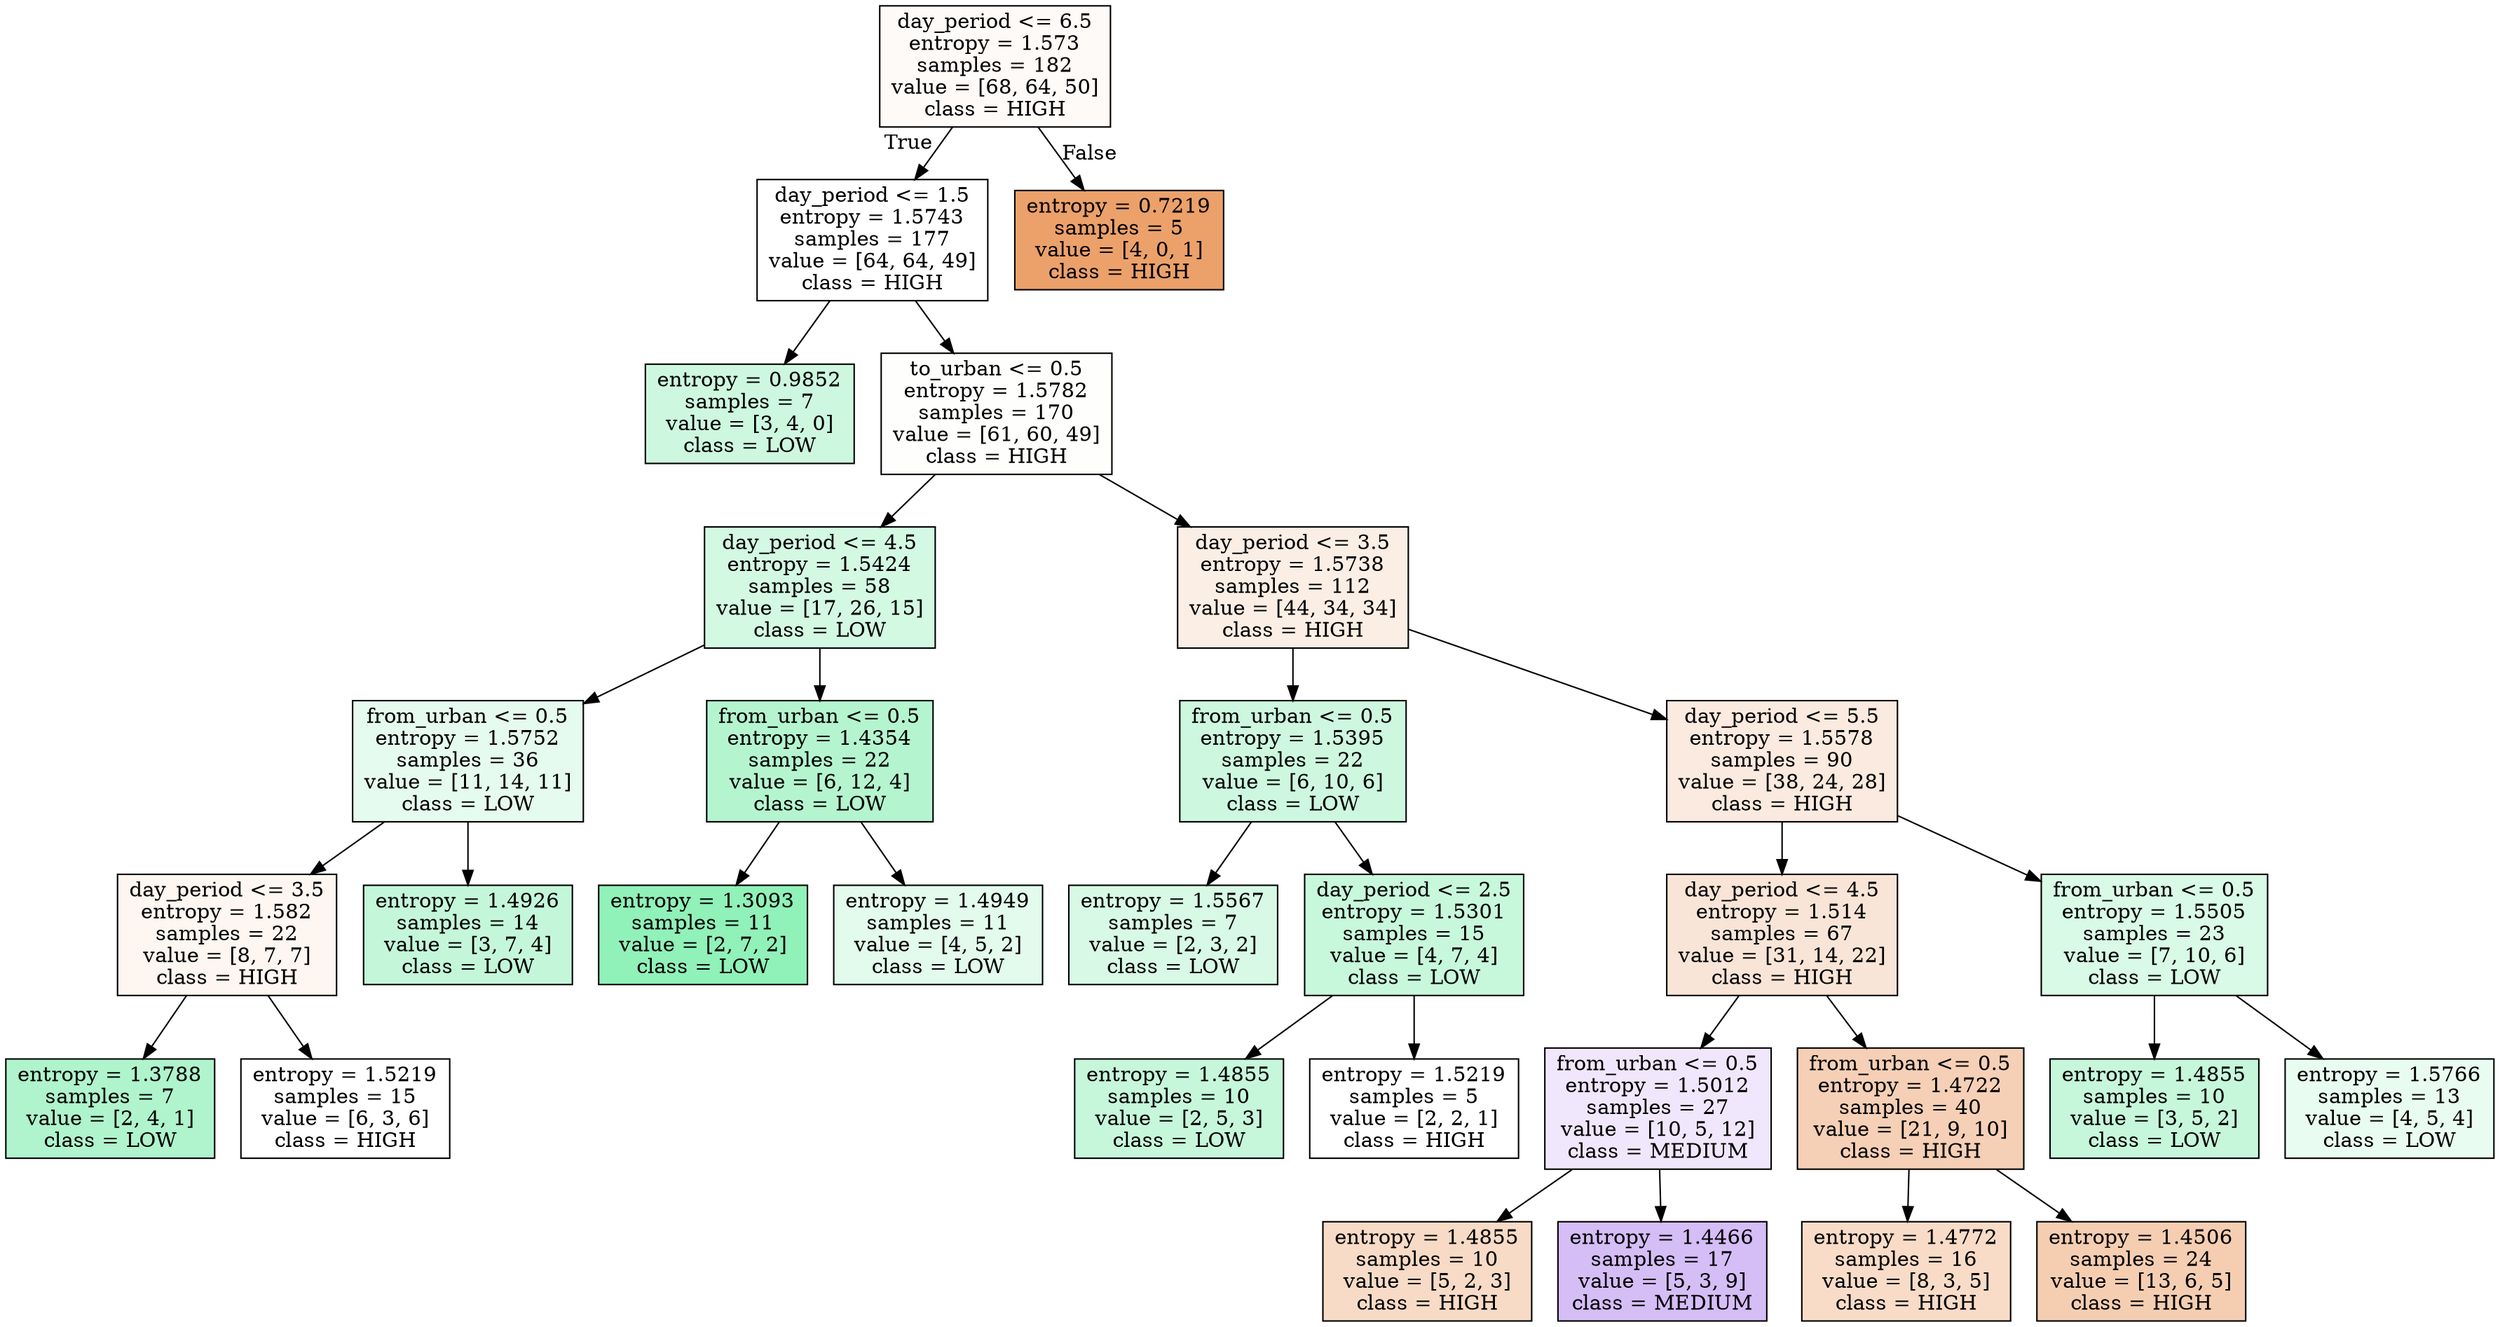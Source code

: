 digraph Tree {
node [shape=box, style="filled", color="black"] ;
0 [label="day_period <= 6.5\nentropy = 1.573\nsamples = 182\nvalue = [68, 64, 50]\nclass = HIGH", fillcolor="#e5813909"] ;
1 [label="day_period <= 1.5\nentropy = 1.5743\nsamples = 177\nvalue = [64, 64, 49]\nclass = HIGH", fillcolor="#e5813900"] ;
0 -> 1 [labeldistance=2.5, labelangle=45, headlabel="True"] ;
2 [label="entropy = 0.9852\nsamples = 7\nvalue = [3, 4, 0]\nclass = LOW", fillcolor="#39e58140"] ;
1 -> 2 ;
3 [label="to_urban <= 0.5\nentropy = 1.5782\nsamples = 170\nvalue = [61, 60, 49]\nclass = HIGH", fillcolor="#e5813902"] ;
1 -> 3 ;
4 [label="day_period <= 4.5\nentropy = 1.5424\nsamples = 58\nvalue = [17, 26, 15]\nclass = LOW", fillcolor="#39e58138"] ;
3 -> 4 ;
5 [label="from_urban <= 0.5\nentropy = 1.5752\nsamples = 36\nvalue = [11, 14, 11]\nclass = LOW", fillcolor="#39e5811f"] ;
4 -> 5 ;
6 [label="day_period <= 3.5\nentropy = 1.582\nsamples = 22\nvalue = [8, 7, 7]\nclass = HIGH", fillcolor="#e5813911"] ;
5 -> 6 ;
7 [label="entropy = 1.3788\nsamples = 7\nvalue = [2, 4, 1]\nclass = LOW", fillcolor="#39e58166"] ;
6 -> 7 ;
8 [label="entropy = 1.5219\nsamples = 15\nvalue = [6, 3, 6]\nclass = HIGH", fillcolor="#e5813900"] ;
6 -> 8 ;
9 [label="entropy = 1.4926\nsamples = 14\nvalue = [3, 7, 4]\nclass = LOW", fillcolor="#39e5814c"] ;
5 -> 9 ;
10 [label="from_urban <= 0.5\nentropy = 1.4354\nsamples = 22\nvalue = [6, 12, 4]\nclass = LOW", fillcolor="#39e58160"] ;
4 -> 10 ;
11 [label="entropy = 1.3093\nsamples = 11\nvalue = [2, 7, 2]\nclass = LOW", fillcolor="#39e5818e"] ;
10 -> 11 ;
12 [label="entropy = 1.4949\nsamples = 11\nvalue = [4, 5, 2]\nclass = LOW", fillcolor="#39e58124"] ;
10 -> 12 ;
13 [label="day_period <= 3.5\nentropy = 1.5738\nsamples = 112\nvalue = [44, 34, 34]\nclass = HIGH", fillcolor="#e5813921"] ;
3 -> 13 ;
14 [label="from_urban <= 0.5\nentropy = 1.5395\nsamples = 22\nvalue = [6, 10, 6]\nclass = LOW", fillcolor="#39e58140"] ;
13 -> 14 ;
15 [label="entropy = 1.5567\nsamples = 7\nvalue = [2, 3, 2]\nclass = LOW", fillcolor="#39e58133"] ;
14 -> 15 ;
16 [label="day_period <= 2.5\nentropy = 1.5301\nsamples = 15\nvalue = [4, 7, 4]\nclass = LOW", fillcolor="#39e58146"] ;
14 -> 16 ;
17 [label="entropy = 1.4855\nsamples = 10\nvalue = [2, 5, 3]\nclass = LOW", fillcolor="#39e58149"] ;
16 -> 17 ;
18 [label="entropy = 1.5219\nsamples = 5\nvalue = [2, 2, 1]\nclass = HIGH", fillcolor="#e5813900"] ;
16 -> 18 ;
19 [label="day_period <= 5.5\nentropy = 1.5578\nsamples = 90\nvalue = [38, 24, 28]\nclass = HIGH", fillcolor="#e5813929"] ;
13 -> 19 ;
20 [label="day_period <= 4.5\nentropy = 1.514\nsamples = 67\nvalue = [31, 14, 22]\nclass = HIGH", fillcolor="#e5813933"] ;
19 -> 20 ;
21 [label="from_urban <= 0.5\nentropy = 1.5012\nsamples = 27\nvalue = [10, 5, 12]\nclass = MEDIUM", fillcolor="#8139e51e"] ;
20 -> 21 ;
22 [label="entropy = 1.4855\nsamples = 10\nvalue = [5, 2, 3]\nclass = HIGH", fillcolor="#e5813949"] ;
21 -> 22 ;
23 [label="entropy = 1.4466\nsamples = 17\nvalue = [5, 3, 9]\nclass = MEDIUM", fillcolor="#8139e555"] ;
21 -> 23 ;
24 [label="from_urban <= 0.5\nentropy = 1.4722\nsamples = 40\nvalue = [21, 9, 10]\nclass = HIGH", fillcolor="#e581395e"] ;
20 -> 24 ;
25 [label="entropy = 1.4772\nsamples = 16\nvalue = [8, 3, 5]\nclass = HIGH", fillcolor="#e5813946"] ;
24 -> 25 ;
26 [label="entropy = 1.4506\nsamples = 24\nvalue = [13, 6, 5]\nclass = HIGH", fillcolor="#e5813963"] ;
24 -> 26 ;
27 [label="from_urban <= 0.5\nentropy = 1.5505\nsamples = 23\nvalue = [7, 10, 6]\nclass = LOW", fillcolor="#39e58130"] ;
19 -> 27 ;
28 [label="entropy = 1.4855\nsamples = 10\nvalue = [3, 5, 2]\nclass = LOW", fillcolor="#39e58149"] ;
27 -> 28 ;
29 [label="entropy = 1.5766\nsamples = 13\nvalue = [4, 5, 4]\nclass = LOW", fillcolor="#39e5811c"] ;
27 -> 29 ;
30 [label="entropy = 0.7219\nsamples = 5\nvalue = [4, 0, 1]\nclass = HIGH", fillcolor="#e58139bf"] ;
0 -> 30 [labeldistance=2.5, labelangle=-45, headlabel="False"] ;
}